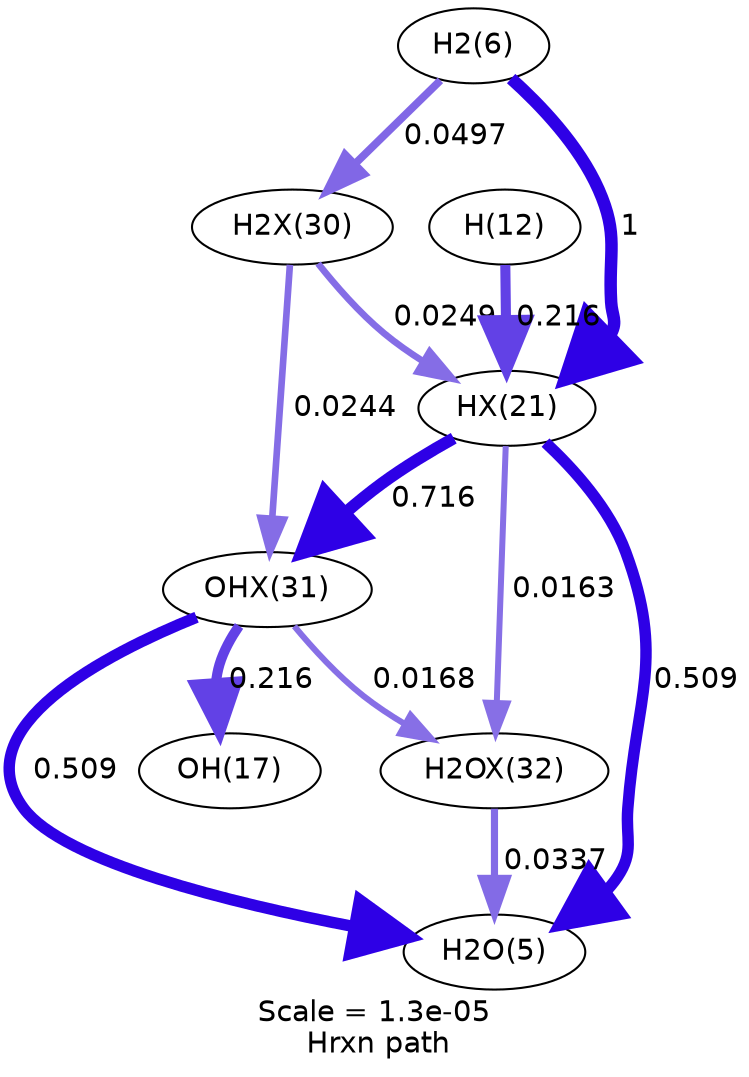 digraph reaction_paths {
center=1;
s27 -> s1[fontname="Helvetica", penwidth=6, arrowsize=3, color="0.7, 1.5, 0.9"
, label=" 1"];
s27 -> s10[fontname="Helvetica", penwidth=3.73, arrowsize=1.87, color="0.7, 0.55, 0.9"
, label=" 0.0497"];
s33 -> s1[fontname="Helvetica", penwidth=4.84, arrowsize=2.42, color="0.7, 0.716, 0.9"
, label=" 0.216"];
s1 -> s11[fontname="Helvetica", penwidth=5.75, arrowsize=2.87, color="0.7, 1.22, 0.9"
, label=" 0.716"];
s1 -> s26[fontname="Helvetica", penwidth=5.49, arrowsize=2.74, color="0.7, 1.01, 0.9"
, label=" 0.509"];
s1 -> s12[fontname="Helvetica", penwidth=2.89, arrowsize=1.45, color="0.7, 0.516, 0.9"
, label=" 0.0163"];
s10 -> s1[fontname="Helvetica", penwidth=3.21, arrowsize=1.61, color="0.7, 0.525, 0.9"
, label=" 0.0249"];
s11 -> s38[fontname="Helvetica", penwidth=4.84, arrowsize=2.42, color="0.7, 0.716, 0.9"
, label=" 0.216"];
s11 -> s26[fontname="Helvetica", penwidth=5.49, arrowsize=2.74, color="0.7, 1.01, 0.9"
, label=" 0.509"];
s11 -> s12[fontname="Helvetica", penwidth=2.92, arrowsize=1.46, color="0.7, 0.517, 0.9"
, label=" 0.0168"];
s10 -> s11[fontname="Helvetica", penwidth=3.2, arrowsize=1.6, color="0.7, 0.524, 0.9"
, label=" 0.0244"];
s12 -> s26[fontname="Helvetica", penwidth=3.44, arrowsize=1.72, color="0.7, 0.534, 0.9"
, label=" 0.0337"];
s1 [ fontname="Helvetica", label="HX(21)"];
s10 [ fontname="Helvetica", label="H2X(30)"];
s11 [ fontname="Helvetica", label="OHX(31)"];
s12 [ fontname="Helvetica", label="H2OX(32)"];
s26 [ fontname="Helvetica", label="H2O(5)"];
s27 [ fontname="Helvetica", label="H2(6)"];
s33 [ fontname="Helvetica", label="H(12)"];
s38 [ fontname="Helvetica", label="OH(17)"];
 label = "Scale = 1.3e-05\l Hrxn path";
 fontname = "Helvetica";
}
